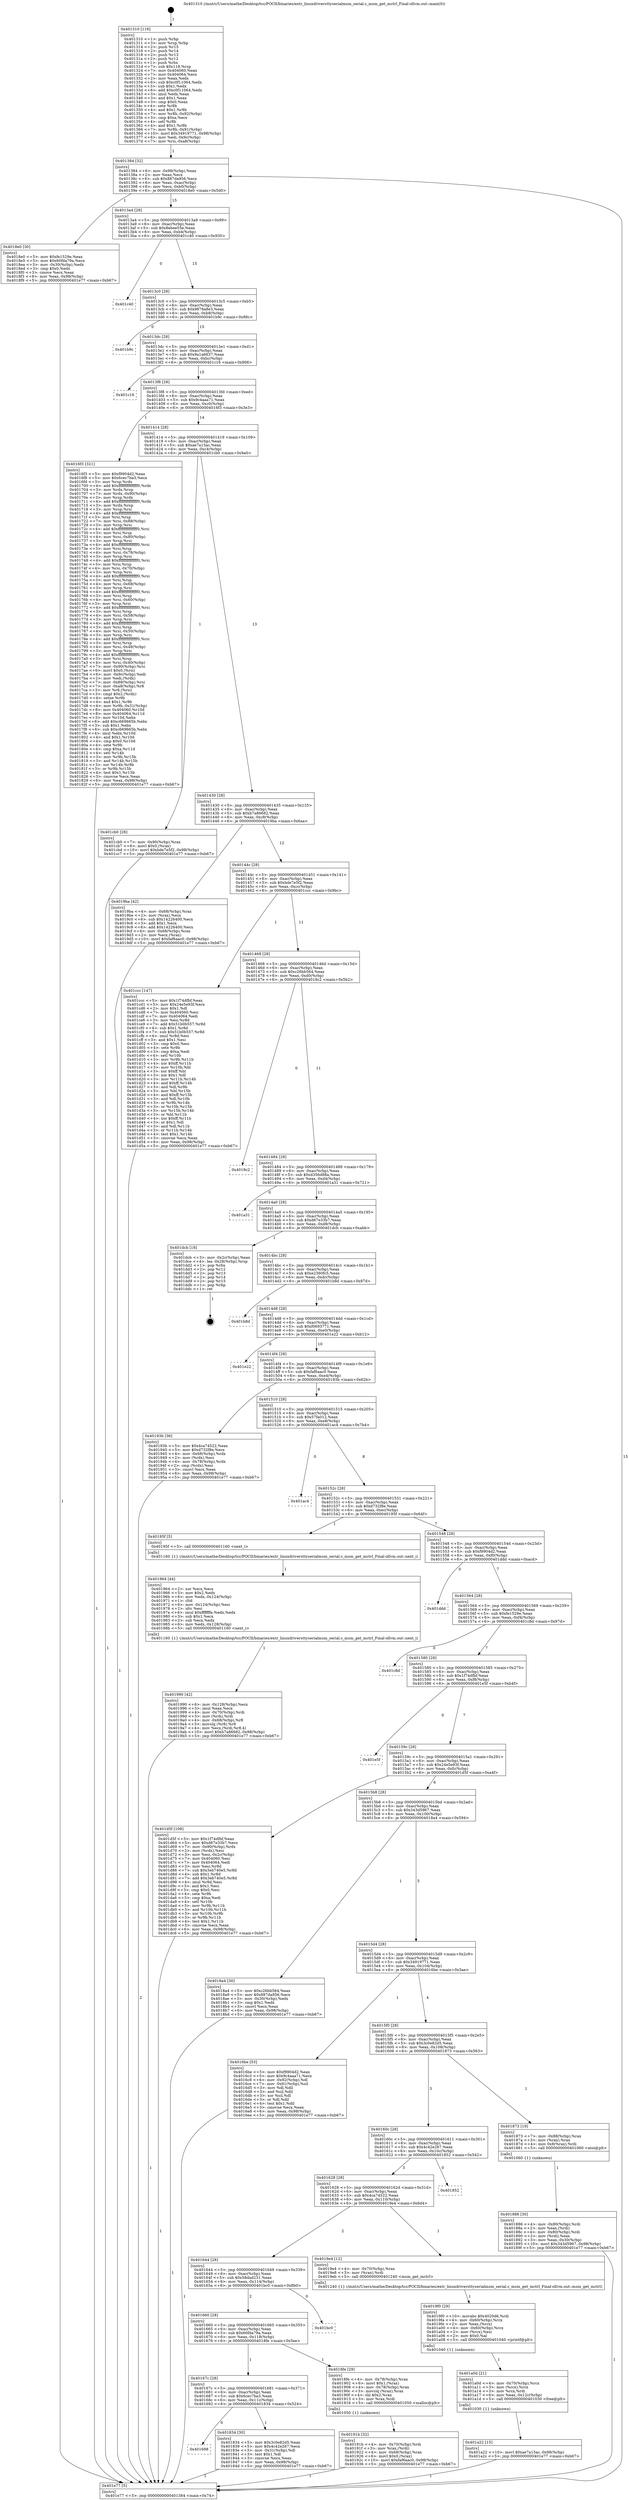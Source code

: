 digraph "0x401310" {
  label = "0x401310 (/mnt/c/Users/mathe/Desktop/tcc/POCII/binaries/extr_linuxdriversttyserialmsm_serial.c_msm_get_mctrl_Final-ollvm.out::main(0))"
  labelloc = "t"
  node[shape=record]

  Entry [label="",width=0.3,height=0.3,shape=circle,fillcolor=black,style=filled]
  "0x401384" [label="{
     0x401384 [32]\l
     | [instrs]\l
     &nbsp;&nbsp;0x401384 \<+6\>: mov -0x98(%rbp),%eax\l
     &nbsp;&nbsp;0x40138a \<+2\>: mov %eax,%ecx\l
     &nbsp;&nbsp;0x40138c \<+6\>: sub $0x887da956,%ecx\l
     &nbsp;&nbsp;0x401392 \<+6\>: mov %eax,-0xac(%rbp)\l
     &nbsp;&nbsp;0x401398 \<+6\>: mov %ecx,-0xb0(%rbp)\l
     &nbsp;&nbsp;0x40139e \<+6\>: je 00000000004018e0 \<main+0x5d0\>\l
  }"]
  "0x4018e0" [label="{
     0x4018e0 [30]\l
     | [instrs]\l
     &nbsp;&nbsp;0x4018e0 \<+5\>: mov $0xfe1529e,%eax\l
     &nbsp;&nbsp;0x4018e5 \<+5\>: mov $0x60fda79a,%ecx\l
     &nbsp;&nbsp;0x4018ea \<+3\>: mov -0x30(%rbp),%edx\l
     &nbsp;&nbsp;0x4018ed \<+3\>: cmp $0x0,%edx\l
     &nbsp;&nbsp;0x4018f0 \<+3\>: cmove %ecx,%eax\l
     &nbsp;&nbsp;0x4018f3 \<+6\>: mov %eax,-0x98(%rbp)\l
     &nbsp;&nbsp;0x4018f9 \<+5\>: jmp 0000000000401e77 \<main+0xb67\>\l
  }"]
  "0x4013a4" [label="{
     0x4013a4 [28]\l
     | [instrs]\l
     &nbsp;&nbsp;0x4013a4 \<+5\>: jmp 00000000004013a9 \<main+0x99\>\l
     &nbsp;&nbsp;0x4013a9 \<+6\>: mov -0xac(%rbp),%eax\l
     &nbsp;&nbsp;0x4013af \<+5\>: sub $0x8ebee55e,%eax\l
     &nbsp;&nbsp;0x4013b4 \<+6\>: mov %eax,-0xb4(%rbp)\l
     &nbsp;&nbsp;0x4013ba \<+6\>: je 0000000000401c40 \<main+0x930\>\l
  }"]
  Exit [label="",width=0.3,height=0.3,shape=circle,fillcolor=black,style=filled,peripheries=2]
  "0x401c40" [label="{
     0x401c40\l
  }", style=dashed]
  "0x4013c0" [label="{
     0x4013c0 [28]\l
     | [instrs]\l
     &nbsp;&nbsp;0x4013c0 \<+5\>: jmp 00000000004013c5 \<main+0xb5\>\l
     &nbsp;&nbsp;0x4013c5 \<+6\>: mov -0xac(%rbp),%eax\l
     &nbsp;&nbsp;0x4013cb \<+5\>: sub $0x9878a8e3,%eax\l
     &nbsp;&nbsp;0x4013d0 \<+6\>: mov %eax,-0xb8(%rbp)\l
     &nbsp;&nbsp;0x4013d6 \<+6\>: je 0000000000401b9c \<main+0x88c\>\l
  }"]
  "0x401a22" [label="{
     0x401a22 [15]\l
     | [instrs]\l
     &nbsp;&nbsp;0x401a22 \<+10\>: movl $0xae7a15ac,-0x98(%rbp)\l
     &nbsp;&nbsp;0x401a2c \<+5\>: jmp 0000000000401e77 \<main+0xb67\>\l
  }"]
  "0x401b9c" [label="{
     0x401b9c\l
  }", style=dashed]
  "0x4013dc" [label="{
     0x4013dc [28]\l
     | [instrs]\l
     &nbsp;&nbsp;0x4013dc \<+5\>: jmp 00000000004013e1 \<main+0xd1\>\l
     &nbsp;&nbsp;0x4013e1 \<+6\>: mov -0xac(%rbp),%eax\l
     &nbsp;&nbsp;0x4013e7 \<+5\>: sub $0x9a1a6637,%eax\l
     &nbsp;&nbsp;0x4013ec \<+6\>: mov %eax,-0xbc(%rbp)\l
     &nbsp;&nbsp;0x4013f2 \<+6\>: je 0000000000401c16 \<main+0x906\>\l
  }"]
  "0x401a0d" [label="{
     0x401a0d [21]\l
     | [instrs]\l
     &nbsp;&nbsp;0x401a0d \<+4\>: mov -0x70(%rbp),%rcx\l
     &nbsp;&nbsp;0x401a11 \<+3\>: mov (%rcx),%rcx\l
     &nbsp;&nbsp;0x401a14 \<+3\>: mov %rcx,%rdi\l
     &nbsp;&nbsp;0x401a17 \<+6\>: mov %eax,-0x12c(%rbp)\l
     &nbsp;&nbsp;0x401a1d \<+5\>: call 0000000000401030 \<free@plt\>\l
     | [calls]\l
     &nbsp;&nbsp;0x401030 \{1\} (unknown)\l
  }"]
  "0x401c16" [label="{
     0x401c16\l
  }", style=dashed]
  "0x4013f8" [label="{
     0x4013f8 [28]\l
     | [instrs]\l
     &nbsp;&nbsp;0x4013f8 \<+5\>: jmp 00000000004013fd \<main+0xed\>\l
     &nbsp;&nbsp;0x4013fd \<+6\>: mov -0xac(%rbp),%eax\l
     &nbsp;&nbsp;0x401403 \<+5\>: sub $0x9c4aaa71,%eax\l
     &nbsp;&nbsp;0x401408 \<+6\>: mov %eax,-0xc0(%rbp)\l
     &nbsp;&nbsp;0x40140e \<+6\>: je 00000000004016f3 \<main+0x3e3\>\l
  }"]
  "0x4019f0" [label="{
     0x4019f0 [29]\l
     | [instrs]\l
     &nbsp;&nbsp;0x4019f0 \<+10\>: movabs $0x4020d6,%rdi\l
     &nbsp;&nbsp;0x4019fa \<+4\>: mov -0x60(%rbp),%rcx\l
     &nbsp;&nbsp;0x4019fe \<+2\>: mov %eax,(%rcx)\l
     &nbsp;&nbsp;0x401a00 \<+4\>: mov -0x60(%rbp),%rcx\l
     &nbsp;&nbsp;0x401a04 \<+2\>: mov (%rcx),%esi\l
     &nbsp;&nbsp;0x401a06 \<+2\>: mov $0x0,%al\l
     &nbsp;&nbsp;0x401a08 \<+5\>: call 0000000000401040 \<printf@plt\>\l
     | [calls]\l
     &nbsp;&nbsp;0x401040 \{1\} (unknown)\l
  }"]
  "0x4016f3" [label="{
     0x4016f3 [321]\l
     | [instrs]\l
     &nbsp;&nbsp;0x4016f3 \<+5\>: mov $0xf9904d2,%eax\l
     &nbsp;&nbsp;0x4016f8 \<+5\>: mov $0x6cec7ba3,%ecx\l
     &nbsp;&nbsp;0x4016fd \<+3\>: mov %rsp,%rdx\l
     &nbsp;&nbsp;0x401700 \<+4\>: add $0xfffffffffffffff0,%rdx\l
     &nbsp;&nbsp;0x401704 \<+3\>: mov %rdx,%rsp\l
     &nbsp;&nbsp;0x401707 \<+7\>: mov %rdx,-0x90(%rbp)\l
     &nbsp;&nbsp;0x40170e \<+3\>: mov %rsp,%rdx\l
     &nbsp;&nbsp;0x401711 \<+4\>: add $0xfffffffffffffff0,%rdx\l
     &nbsp;&nbsp;0x401715 \<+3\>: mov %rdx,%rsp\l
     &nbsp;&nbsp;0x401718 \<+3\>: mov %rsp,%rsi\l
     &nbsp;&nbsp;0x40171b \<+4\>: add $0xfffffffffffffff0,%rsi\l
     &nbsp;&nbsp;0x40171f \<+3\>: mov %rsi,%rsp\l
     &nbsp;&nbsp;0x401722 \<+7\>: mov %rsi,-0x88(%rbp)\l
     &nbsp;&nbsp;0x401729 \<+3\>: mov %rsp,%rsi\l
     &nbsp;&nbsp;0x40172c \<+4\>: add $0xfffffffffffffff0,%rsi\l
     &nbsp;&nbsp;0x401730 \<+3\>: mov %rsi,%rsp\l
     &nbsp;&nbsp;0x401733 \<+4\>: mov %rsi,-0x80(%rbp)\l
     &nbsp;&nbsp;0x401737 \<+3\>: mov %rsp,%rsi\l
     &nbsp;&nbsp;0x40173a \<+4\>: add $0xfffffffffffffff0,%rsi\l
     &nbsp;&nbsp;0x40173e \<+3\>: mov %rsi,%rsp\l
     &nbsp;&nbsp;0x401741 \<+4\>: mov %rsi,-0x78(%rbp)\l
     &nbsp;&nbsp;0x401745 \<+3\>: mov %rsp,%rsi\l
     &nbsp;&nbsp;0x401748 \<+4\>: add $0xfffffffffffffff0,%rsi\l
     &nbsp;&nbsp;0x40174c \<+3\>: mov %rsi,%rsp\l
     &nbsp;&nbsp;0x40174f \<+4\>: mov %rsi,-0x70(%rbp)\l
     &nbsp;&nbsp;0x401753 \<+3\>: mov %rsp,%rsi\l
     &nbsp;&nbsp;0x401756 \<+4\>: add $0xfffffffffffffff0,%rsi\l
     &nbsp;&nbsp;0x40175a \<+3\>: mov %rsi,%rsp\l
     &nbsp;&nbsp;0x40175d \<+4\>: mov %rsi,-0x68(%rbp)\l
     &nbsp;&nbsp;0x401761 \<+3\>: mov %rsp,%rsi\l
     &nbsp;&nbsp;0x401764 \<+4\>: add $0xfffffffffffffff0,%rsi\l
     &nbsp;&nbsp;0x401768 \<+3\>: mov %rsi,%rsp\l
     &nbsp;&nbsp;0x40176b \<+4\>: mov %rsi,-0x60(%rbp)\l
     &nbsp;&nbsp;0x40176f \<+3\>: mov %rsp,%rsi\l
     &nbsp;&nbsp;0x401772 \<+4\>: add $0xfffffffffffffff0,%rsi\l
     &nbsp;&nbsp;0x401776 \<+3\>: mov %rsi,%rsp\l
     &nbsp;&nbsp;0x401779 \<+4\>: mov %rsi,-0x58(%rbp)\l
     &nbsp;&nbsp;0x40177d \<+3\>: mov %rsp,%rsi\l
     &nbsp;&nbsp;0x401780 \<+4\>: add $0xfffffffffffffff0,%rsi\l
     &nbsp;&nbsp;0x401784 \<+3\>: mov %rsi,%rsp\l
     &nbsp;&nbsp;0x401787 \<+4\>: mov %rsi,-0x50(%rbp)\l
     &nbsp;&nbsp;0x40178b \<+3\>: mov %rsp,%rsi\l
     &nbsp;&nbsp;0x40178e \<+4\>: add $0xfffffffffffffff0,%rsi\l
     &nbsp;&nbsp;0x401792 \<+3\>: mov %rsi,%rsp\l
     &nbsp;&nbsp;0x401795 \<+4\>: mov %rsi,-0x48(%rbp)\l
     &nbsp;&nbsp;0x401799 \<+3\>: mov %rsp,%rsi\l
     &nbsp;&nbsp;0x40179c \<+4\>: add $0xfffffffffffffff0,%rsi\l
     &nbsp;&nbsp;0x4017a0 \<+3\>: mov %rsi,%rsp\l
     &nbsp;&nbsp;0x4017a3 \<+4\>: mov %rsi,-0x40(%rbp)\l
     &nbsp;&nbsp;0x4017a7 \<+7\>: mov -0x90(%rbp),%rsi\l
     &nbsp;&nbsp;0x4017ae \<+6\>: movl $0x0,(%rsi)\l
     &nbsp;&nbsp;0x4017b4 \<+6\>: mov -0x9c(%rbp),%edi\l
     &nbsp;&nbsp;0x4017ba \<+2\>: mov %edi,(%rdx)\l
     &nbsp;&nbsp;0x4017bc \<+7\>: mov -0x88(%rbp),%rsi\l
     &nbsp;&nbsp;0x4017c3 \<+7\>: mov -0xa8(%rbp),%r8\l
     &nbsp;&nbsp;0x4017ca \<+3\>: mov %r8,(%rsi)\l
     &nbsp;&nbsp;0x4017cd \<+3\>: cmpl $0x2,(%rdx)\l
     &nbsp;&nbsp;0x4017d0 \<+4\>: setne %r9b\l
     &nbsp;&nbsp;0x4017d4 \<+4\>: and $0x1,%r9b\l
     &nbsp;&nbsp;0x4017d8 \<+4\>: mov %r9b,-0x31(%rbp)\l
     &nbsp;&nbsp;0x4017dc \<+8\>: mov 0x404060,%r10d\l
     &nbsp;&nbsp;0x4017e4 \<+8\>: mov 0x404064,%r11d\l
     &nbsp;&nbsp;0x4017ec \<+3\>: mov %r10d,%ebx\l
     &nbsp;&nbsp;0x4017ef \<+6\>: add $0xc669665b,%ebx\l
     &nbsp;&nbsp;0x4017f5 \<+3\>: sub $0x1,%ebx\l
     &nbsp;&nbsp;0x4017f8 \<+6\>: sub $0xc669665b,%ebx\l
     &nbsp;&nbsp;0x4017fe \<+4\>: imul %ebx,%r10d\l
     &nbsp;&nbsp;0x401802 \<+4\>: and $0x1,%r10d\l
     &nbsp;&nbsp;0x401806 \<+4\>: cmp $0x0,%r10d\l
     &nbsp;&nbsp;0x40180a \<+4\>: sete %r9b\l
     &nbsp;&nbsp;0x40180e \<+4\>: cmp $0xa,%r11d\l
     &nbsp;&nbsp;0x401812 \<+4\>: setl %r14b\l
     &nbsp;&nbsp;0x401816 \<+3\>: mov %r9b,%r15b\l
     &nbsp;&nbsp;0x401819 \<+3\>: and %r14b,%r15b\l
     &nbsp;&nbsp;0x40181c \<+3\>: xor %r14b,%r9b\l
     &nbsp;&nbsp;0x40181f \<+3\>: or %r9b,%r15b\l
     &nbsp;&nbsp;0x401822 \<+4\>: test $0x1,%r15b\l
     &nbsp;&nbsp;0x401826 \<+3\>: cmovne %ecx,%eax\l
     &nbsp;&nbsp;0x401829 \<+6\>: mov %eax,-0x98(%rbp)\l
     &nbsp;&nbsp;0x40182f \<+5\>: jmp 0000000000401e77 \<main+0xb67\>\l
  }"]
  "0x401414" [label="{
     0x401414 [28]\l
     | [instrs]\l
     &nbsp;&nbsp;0x401414 \<+5\>: jmp 0000000000401419 \<main+0x109\>\l
     &nbsp;&nbsp;0x401419 \<+6\>: mov -0xac(%rbp),%eax\l
     &nbsp;&nbsp;0x40141f \<+5\>: sub $0xae7a15ac,%eax\l
     &nbsp;&nbsp;0x401424 \<+6\>: mov %eax,-0xc4(%rbp)\l
     &nbsp;&nbsp;0x40142a \<+6\>: je 0000000000401cb0 \<main+0x9a0\>\l
  }"]
  "0x401990" [label="{
     0x401990 [42]\l
     | [instrs]\l
     &nbsp;&nbsp;0x401990 \<+6\>: mov -0x128(%rbp),%ecx\l
     &nbsp;&nbsp;0x401996 \<+3\>: imul %eax,%ecx\l
     &nbsp;&nbsp;0x401999 \<+4\>: mov -0x70(%rbp),%rdi\l
     &nbsp;&nbsp;0x40199d \<+3\>: mov (%rdi),%rdi\l
     &nbsp;&nbsp;0x4019a0 \<+4\>: mov -0x68(%rbp),%r8\l
     &nbsp;&nbsp;0x4019a4 \<+3\>: movslq (%r8),%r8\l
     &nbsp;&nbsp;0x4019a7 \<+4\>: mov %ecx,(%rdi,%r8,4)\l
     &nbsp;&nbsp;0x4019ab \<+10\>: movl $0xb7a86682,-0x98(%rbp)\l
     &nbsp;&nbsp;0x4019b5 \<+5\>: jmp 0000000000401e77 \<main+0xb67\>\l
  }"]
  "0x401cb0" [label="{
     0x401cb0 [28]\l
     | [instrs]\l
     &nbsp;&nbsp;0x401cb0 \<+7\>: mov -0x90(%rbp),%rax\l
     &nbsp;&nbsp;0x401cb7 \<+6\>: movl $0x0,(%rax)\l
     &nbsp;&nbsp;0x401cbd \<+10\>: movl $0xbde7e5f2,-0x98(%rbp)\l
     &nbsp;&nbsp;0x401cc7 \<+5\>: jmp 0000000000401e77 \<main+0xb67\>\l
  }"]
  "0x401430" [label="{
     0x401430 [28]\l
     | [instrs]\l
     &nbsp;&nbsp;0x401430 \<+5\>: jmp 0000000000401435 \<main+0x125\>\l
     &nbsp;&nbsp;0x401435 \<+6\>: mov -0xac(%rbp),%eax\l
     &nbsp;&nbsp;0x40143b \<+5\>: sub $0xb7a86682,%eax\l
     &nbsp;&nbsp;0x401440 \<+6\>: mov %eax,-0xc8(%rbp)\l
     &nbsp;&nbsp;0x401446 \<+6\>: je 00000000004019ba \<main+0x6aa\>\l
  }"]
  "0x401964" [label="{
     0x401964 [44]\l
     | [instrs]\l
     &nbsp;&nbsp;0x401964 \<+2\>: xor %ecx,%ecx\l
     &nbsp;&nbsp;0x401966 \<+5\>: mov $0x2,%edx\l
     &nbsp;&nbsp;0x40196b \<+6\>: mov %edx,-0x124(%rbp)\l
     &nbsp;&nbsp;0x401971 \<+1\>: cltd\l
     &nbsp;&nbsp;0x401972 \<+6\>: mov -0x124(%rbp),%esi\l
     &nbsp;&nbsp;0x401978 \<+2\>: idiv %esi\l
     &nbsp;&nbsp;0x40197a \<+6\>: imul $0xfffffffe,%edx,%edx\l
     &nbsp;&nbsp;0x401980 \<+3\>: sub $0x1,%ecx\l
     &nbsp;&nbsp;0x401983 \<+2\>: sub %ecx,%edx\l
     &nbsp;&nbsp;0x401985 \<+6\>: mov %edx,-0x128(%rbp)\l
     &nbsp;&nbsp;0x40198b \<+5\>: call 0000000000401160 \<next_i\>\l
     | [calls]\l
     &nbsp;&nbsp;0x401160 \{1\} (/mnt/c/Users/mathe/Desktop/tcc/POCII/binaries/extr_linuxdriversttyserialmsm_serial.c_msm_get_mctrl_Final-ollvm.out::next_i)\l
  }"]
  "0x4019ba" [label="{
     0x4019ba [42]\l
     | [instrs]\l
     &nbsp;&nbsp;0x4019ba \<+4\>: mov -0x68(%rbp),%rax\l
     &nbsp;&nbsp;0x4019be \<+2\>: mov (%rax),%ecx\l
     &nbsp;&nbsp;0x4019c0 \<+6\>: sub $0x14226400,%ecx\l
     &nbsp;&nbsp;0x4019c6 \<+3\>: add $0x1,%ecx\l
     &nbsp;&nbsp;0x4019c9 \<+6\>: add $0x14226400,%ecx\l
     &nbsp;&nbsp;0x4019cf \<+4\>: mov -0x68(%rbp),%rax\l
     &nbsp;&nbsp;0x4019d3 \<+2\>: mov %ecx,(%rax)\l
     &nbsp;&nbsp;0x4019d5 \<+10\>: movl $0xfaf6aac0,-0x98(%rbp)\l
     &nbsp;&nbsp;0x4019df \<+5\>: jmp 0000000000401e77 \<main+0xb67\>\l
  }"]
  "0x40144c" [label="{
     0x40144c [28]\l
     | [instrs]\l
     &nbsp;&nbsp;0x40144c \<+5\>: jmp 0000000000401451 \<main+0x141\>\l
     &nbsp;&nbsp;0x401451 \<+6\>: mov -0xac(%rbp),%eax\l
     &nbsp;&nbsp;0x401457 \<+5\>: sub $0xbde7e5f2,%eax\l
     &nbsp;&nbsp;0x40145c \<+6\>: mov %eax,-0xcc(%rbp)\l
     &nbsp;&nbsp;0x401462 \<+6\>: je 0000000000401ccc \<main+0x9bc\>\l
  }"]
  "0x40191b" [label="{
     0x40191b [32]\l
     | [instrs]\l
     &nbsp;&nbsp;0x40191b \<+4\>: mov -0x70(%rbp),%rdi\l
     &nbsp;&nbsp;0x40191f \<+3\>: mov %rax,(%rdi)\l
     &nbsp;&nbsp;0x401922 \<+4\>: mov -0x68(%rbp),%rax\l
     &nbsp;&nbsp;0x401926 \<+6\>: movl $0x0,(%rax)\l
     &nbsp;&nbsp;0x40192c \<+10\>: movl $0xfaf6aac0,-0x98(%rbp)\l
     &nbsp;&nbsp;0x401936 \<+5\>: jmp 0000000000401e77 \<main+0xb67\>\l
  }"]
  "0x401ccc" [label="{
     0x401ccc [147]\l
     | [instrs]\l
     &nbsp;&nbsp;0x401ccc \<+5\>: mov $0x1f74dfbf,%eax\l
     &nbsp;&nbsp;0x401cd1 \<+5\>: mov $0x24e5e93f,%ecx\l
     &nbsp;&nbsp;0x401cd6 \<+2\>: mov $0x1,%dl\l
     &nbsp;&nbsp;0x401cd8 \<+7\>: mov 0x404060,%esi\l
     &nbsp;&nbsp;0x401cdf \<+7\>: mov 0x404064,%edi\l
     &nbsp;&nbsp;0x401ce6 \<+3\>: mov %esi,%r8d\l
     &nbsp;&nbsp;0x401ce9 \<+7\>: add $0x51b0b557,%r8d\l
     &nbsp;&nbsp;0x401cf0 \<+4\>: sub $0x1,%r8d\l
     &nbsp;&nbsp;0x401cf4 \<+7\>: sub $0x51b0b557,%r8d\l
     &nbsp;&nbsp;0x401cfb \<+4\>: imul %r8d,%esi\l
     &nbsp;&nbsp;0x401cff \<+3\>: and $0x1,%esi\l
     &nbsp;&nbsp;0x401d02 \<+3\>: cmp $0x0,%esi\l
     &nbsp;&nbsp;0x401d05 \<+4\>: sete %r9b\l
     &nbsp;&nbsp;0x401d09 \<+3\>: cmp $0xa,%edi\l
     &nbsp;&nbsp;0x401d0c \<+4\>: setl %r10b\l
     &nbsp;&nbsp;0x401d10 \<+3\>: mov %r9b,%r11b\l
     &nbsp;&nbsp;0x401d13 \<+4\>: xor $0xff,%r11b\l
     &nbsp;&nbsp;0x401d17 \<+3\>: mov %r10b,%bl\l
     &nbsp;&nbsp;0x401d1a \<+3\>: xor $0xff,%bl\l
     &nbsp;&nbsp;0x401d1d \<+3\>: xor $0x1,%dl\l
     &nbsp;&nbsp;0x401d20 \<+3\>: mov %r11b,%r14b\l
     &nbsp;&nbsp;0x401d23 \<+4\>: and $0xff,%r14b\l
     &nbsp;&nbsp;0x401d27 \<+3\>: and %dl,%r9b\l
     &nbsp;&nbsp;0x401d2a \<+3\>: mov %bl,%r15b\l
     &nbsp;&nbsp;0x401d2d \<+4\>: and $0xff,%r15b\l
     &nbsp;&nbsp;0x401d31 \<+3\>: and %dl,%r10b\l
     &nbsp;&nbsp;0x401d34 \<+3\>: or %r9b,%r14b\l
     &nbsp;&nbsp;0x401d37 \<+3\>: or %r10b,%r15b\l
     &nbsp;&nbsp;0x401d3a \<+3\>: xor %r15b,%r14b\l
     &nbsp;&nbsp;0x401d3d \<+3\>: or %bl,%r11b\l
     &nbsp;&nbsp;0x401d40 \<+4\>: xor $0xff,%r11b\l
     &nbsp;&nbsp;0x401d44 \<+3\>: or $0x1,%dl\l
     &nbsp;&nbsp;0x401d47 \<+3\>: and %dl,%r11b\l
     &nbsp;&nbsp;0x401d4a \<+3\>: or %r11b,%r14b\l
     &nbsp;&nbsp;0x401d4d \<+4\>: test $0x1,%r14b\l
     &nbsp;&nbsp;0x401d51 \<+3\>: cmovne %ecx,%eax\l
     &nbsp;&nbsp;0x401d54 \<+6\>: mov %eax,-0x98(%rbp)\l
     &nbsp;&nbsp;0x401d5a \<+5\>: jmp 0000000000401e77 \<main+0xb67\>\l
  }"]
  "0x401468" [label="{
     0x401468 [28]\l
     | [instrs]\l
     &nbsp;&nbsp;0x401468 \<+5\>: jmp 000000000040146d \<main+0x15d\>\l
     &nbsp;&nbsp;0x40146d \<+6\>: mov -0xac(%rbp),%eax\l
     &nbsp;&nbsp;0x401473 \<+5\>: sub $0xc26bb564,%eax\l
     &nbsp;&nbsp;0x401478 \<+6\>: mov %eax,-0xd0(%rbp)\l
     &nbsp;&nbsp;0x40147e \<+6\>: je 00000000004018c2 \<main+0x5b2\>\l
  }"]
  "0x401886" [label="{
     0x401886 [30]\l
     | [instrs]\l
     &nbsp;&nbsp;0x401886 \<+4\>: mov -0x80(%rbp),%rdi\l
     &nbsp;&nbsp;0x40188a \<+2\>: mov %eax,(%rdi)\l
     &nbsp;&nbsp;0x40188c \<+4\>: mov -0x80(%rbp),%rdi\l
     &nbsp;&nbsp;0x401890 \<+2\>: mov (%rdi),%eax\l
     &nbsp;&nbsp;0x401892 \<+3\>: mov %eax,-0x30(%rbp)\l
     &nbsp;&nbsp;0x401895 \<+10\>: movl $0x343d5967,-0x98(%rbp)\l
     &nbsp;&nbsp;0x40189f \<+5\>: jmp 0000000000401e77 \<main+0xb67\>\l
  }"]
  "0x4018c2" [label="{
     0x4018c2\l
  }", style=dashed]
  "0x401484" [label="{
     0x401484 [28]\l
     | [instrs]\l
     &nbsp;&nbsp;0x401484 \<+5\>: jmp 0000000000401489 \<main+0x179\>\l
     &nbsp;&nbsp;0x401489 \<+6\>: mov -0xac(%rbp),%eax\l
     &nbsp;&nbsp;0x40148f \<+5\>: sub $0xd356d88a,%eax\l
     &nbsp;&nbsp;0x401494 \<+6\>: mov %eax,-0xd4(%rbp)\l
     &nbsp;&nbsp;0x40149a \<+6\>: je 0000000000401a31 \<main+0x721\>\l
  }"]
  "0x401698" [label="{
     0x401698\l
  }", style=dashed]
  "0x401a31" [label="{
     0x401a31\l
  }", style=dashed]
  "0x4014a0" [label="{
     0x4014a0 [28]\l
     | [instrs]\l
     &nbsp;&nbsp;0x4014a0 \<+5\>: jmp 00000000004014a5 \<main+0x195\>\l
     &nbsp;&nbsp;0x4014a5 \<+6\>: mov -0xac(%rbp),%eax\l
     &nbsp;&nbsp;0x4014ab \<+5\>: sub $0xd67e33b7,%eax\l
     &nbsp;&nbsp;0x4014b0 \<+6\>: mov %eax,-0xd8(%rbp)\l
     &nbsp;&nbsp;0x4014b6 \<+6\>: je 0000000000401dcb \<main+0xabb\>\l
  }"]
  "0x401834" [label="{
     0x401834 [30]\l
     | [instrs]\l
     &nbsp;&nbsp;0x401834 \<+5\>: mov $0x3c0e82d5,%eax\l
     &nbsp;&nbsp;0x401839 \<+5\>: mov $0x4c42e267,%ecx\l
     &nbsp;&nbsp;0x40183e \<+3\>: mov -0x31(%rbp),%dl\l
     &nbsp;&nbsp;0x401841 \<+3\>: test $0x1,%dl\l
     &nbsp;&nbsp;0x401844 \<+3\>: cmovne %ecx,%eax\l
     &nbsp;&nbsp;0x401847 \<+6\>: mov %eax,-0x98(%rbp)\l
     &nbsp;&nbsp;0x40184d \<+5\>: jmp 0000000000401e77 \<main+0xb67\>\l
  }"]
  "0x401dcb" [label="{
     0x401dcb [18]\l
     | [instrs]\l
     &nbsp;&nbsp;0x401dcb \<+3\>: mov -0x2c(%rbp),%eax\l
     &nbsp;&nbsp;0x401dce \<+4\>: lea -0x28(%rbp),%rsp\l
     &nbsp;&nbsp;0x401dd2 \<+1\>: pop %rbx\l
     &nbsp;&nbsp;0x401dd3 \<+2\>: pop %r12\l
     &nbsp;&nbsp;0x401dd5 \<+2\>: pop %r13\l
     &nbsp;&nbsp;0x401dd7 \<+2\>: pop %r14\l
     &nbsp;&nbsp;0x401dd9 \<+2\>: pop %r15\l
     &nbsp;&nbsp;0x401ddb \<+1\>: pop %rbp\l
     &nbsp;&nbsp;0x401ddc \<+1\>: ret\l
  }"]
  "0x4014bc" [label="{
     0x4014bc [28]\l
     | [instrs]\l
     &nbsp;&nbsp;0x4014bc \<+5\>: jmp 00000000004014c1 \<main+0x1b1\>\l
     &nbsp;&nbsp;0x4014c1 \<+6\>: mov -0xac(%rbp),%eax\l
     &nbsp;&nbsp;0x4014c7 \<+5\>: sub $0xe2360fc5,%eax\l
     &nbsp;&nbsp;0x4014cc \<+6\>: mov %eax,-0xdc(%rbp)\l
     &nbsp;&nbsp;0x4014d2 \<+6\>: je 0000000000401b8d \<main+0x87d\>\l
  }"]
  "0x40167c" [label="{
     0x40167c [28]\l
     | [instrs]\l
     &nbsp;&nbsp;0x40167c \<+5\>: jmp 0000000000401681 \<main+0x371\>\l
     &nbsp;&nbsp;0x401681 \<+6\>: mov -0xac(%rbp),%eax\l
     &nbsp;&nbsp;0x401687 \<+5\>: sub $0x6cec7ba3,%eax\l
     &nbsp;&nbsp;0x40168c \<+6\>: mov %eax,-0x11c(%rbp)\l
     &nbsp;&nbsp;0x401692 \<+6\>: je 0000000000401834 \<main+0x524\>\l
  }"]
  "0x401b8d" [label="{
     0x401b8d\l
  }", style=dashed]
  "0x4014d8" [label="{
     0x4014d8 [28]\l
     | [instrs]\l
     &nbsp;&nbsp;0x4014d8 \<+5\>: jmp 00000000004014dd \<main+0x1cd\>\l
     &nbsp;&nbsp;0x4014dd \<+6\>: mov -0xac(%rbp),%eax\l
     &nbsp;&nbsp;0x4014e3 \<+5\>: sub $0xf0693771,%eax\l
     &nbsp;&nbsp;0x4014e8 \<+6\>: mov %eax,-0xe0(%rbp)\l
     &nbsp;&nbsp;0x4014ee \<+6\>: je 0000000000401e22 \<main+0xb12\>\l
  }"]
  "0x4018fe" [label="{
     0x4018fe [29]\l
     | [instrs]\l
     &nbsp;&nbsp;0x4018fe \<+4\>: mov -0x78(%rbp),%rax\l
     &nbsp;&nbsp;0x401902 \<+6\>: movl $0x1,(%rax)\l
     &nbsp;&nbsp;0x401908 \<+4\>: mov -0x78(%rbp),%rax\l
     &nbsp;&nbsp;0x40190c \<+3\>: movslq (%rax),%rax\l
     &nbsp;&nbsp;0x40190f \<+4\>: shl $0x2,%rax\l
     &nbsp;&nbsp;0x401913 \<+3\>: mov %rax,%rdi\l
     &nbsp;&nbsp;0x401916 \<+5\>: call 0000000000401050 \<malloc@plt\>\l
     | [calls]\l
     &nbsp;&nbsp;0x401050 \{1\} (unknown)\l
  }"]
  "0x401e22" [label="{
     0x401e22\l
  }", style=dashed]
  "0x4014f4" [label="{
     0x4014f4 [28]\l
     | [instrs]\l
     &nbsp;&nbsp;0x4014f4 \<+5\>: jmp 00000000004014f9 \<main+0x1e9\>\l
     &nbsp;&nbsp;0x4014f9 \<+6\>: mov -0xac(%rbp),%eax\l
     &nbsp;&nbsp;0x4014ff \<+5\>: sub $0xfaf6aac0,%eax\l
     &nbsp;&nbsp;0x401504 \<+6\>: mov %eax,-0xe4(%rbp)\l
     &nbsp;&nbsp;0x40150a \<+6\>: je 000000000040193b \<main+0x62b\>\l
  }"]
  "0x401660" [label="{
     0x401660 [28]\l
     | [instrs]\l
     &nbsp;&nbsp;0x401660 \<+5\>: jmp 0000000000401665 \<main+0x355\>\l
     &nbsp;&nbsp;0x401665 \<+6\>: mov -0xac(%rbp),%eax\l
     &nbsp;&nbsp;0x40166b \<+5\>: sub $0x60fda79a,%eax\l
     &nbsp;&nbsp;0x401670 \<+6\>: mov %eax,-0x118(%rbp)\l
     &nbsp;&nbsp;0x401676 \<+6\>: je 00000000004018fe \<main+0x5ee\>\l
  }"]
  "0x40193b" [label="{
     0x40193b [36]\l
     | [instrs]\l
     &nbsp;&nbsp;0x40193b \<+5\>: mov $0x4ca74522,%eax\l
     &nbsp;&nbsp;0x401940 \<+5\>: mov $0xd732f8e,%ecx\l
     &nbsp;&nbsp;0x401945 \<+4\>: mov -0x68(%rbp),%rdx\l
     &nbsp;&nbsp;0x401949 \<+2\>: mov (%rdx),%esi\l
     &nbsp;&nbsp;0x40194b \<+4\>: mov -0x78(%rbp),%rdx\l
     &nbsp;&nbsp;0x40194f \<+2\>: cmp (%rdx),%esi\l
     &nbsp;&nbsp;0x401951 \<+3\>: cmovl %ecx,%eax\l
     &nbsp;&nbsp;0x401954 \<+6\>: mov %eax,-0x98(%rbp)\l
     &nbsp;&nbsp;0x40195a \<+5\>: jmp 0000000000401e77 \<main+0xb67\>\l
  }"]
  "0x401510" [label="{
     0x401510 [28]\l
     | [instrs]\l
     &nbsp;&nbsp;0x401510 \<+5\>: jmp 0000000000401515 \<main+0x205\>\l
     &nbsp;&nbsp;0x401515 \<+6\>: mov -0xac(%rbp),%eax\l
     &nbsp;&nbsp;0x40151b \<+5\>: sub $0x57fa012,%eax\l
     &nbsp;&nbsp;0x401520 \<+6\>: mov %eax,-0xe8(%rbp)\l
     &nbsp;&nbsp;0x401526 \<+6\>: je 0000000000401ac4 \<main+0x7b4\>\l
  }"]
  "0x401bc0" [label="{
     0x401bc0\l
  }", style=dashed]
  "0x401ac4" [label="{
     0x401ac4\l
  }", style=dashed]
  "0x40152c" [label="{
     0x40152c [28]\l
     | [instrs]\l
     &nbsp;&nbsp;0x40152c \<+5\>: jmp 0000000000401531 \<main+0x221\>\l
     &nbsp;&nbsp;0x401531 \<+6\>: mov -0xac(%rbp),%eax\l
     &nbsp;&nbsp;0x401537 \<+5\>: sub $0xd732f8e,%eax\l
     &nbsp;&nbsp;0x40153c \<+6\>: mov %eax,-0xec(%rbp)\l
     &nbsp;&nbsp;0x401542 \<+6\>: je 000000000040195f \<main+0x64f\>\l
  }"]
  "0x401644" [label="{
     0x401644 [28]\l
     | [instrs]\l
     &nbsp;&nbsp;0x401644 \<+5\>: jmp 0000000000401649 \<main+0x339\>\l
     &nbsp;&nbsp;0x401649 \<+6\>: mov -0xac(%rbp),%eax\l
     &nbsp;&nbsp;0x40164f \<+5\>: sub $0x58dad231,%eax\l
     &nbsp;&nbsp;0x401654 \<+6\>: mov %eax,-0x114(%rbp)\l
     &nbsp;&nbsp;0x40165a \<+6\>: je 0000000000401bc0 \<main+0x8b0\>\l
  }"]
  "0x40195f" [label="{
     0x40195f [5]\l
     | [instrs]\l
     &nbsp;&nbsp;0x40195f \<+5\>: call 0000000000401160 \<next_i\>\l
     | [calls]\l
     &nbsp;&nbsp;0x401160 \{1\} (/mnt/c/Users/mathe/Desktop/tcc/POCII/binaries/extr_linuxdriversttyserialmsm_serial.c_msm_get_mctrl_Final-ollvm.out::next_i)\l
  }"]
  "0x401548" [label="{
     0x401548 [28]\l
     | [instrs]\l
     &nbsp;&nbsp;0x401548 \<+5\>: jmp 000000000040154d \<main+0x23d\>\l
     &nbsp;&nbsp;0x40154d \<+6\>: mov -0xac(%rbp),%eax\l
     &nbsp;&nbsp;0x401553 \<+5\>: sub $0xf9904d2,%eax\l
     &nbsp;&nbsp;0x401558 \<+6\>: mov %eax,-0xf0(%rbp)\l
     &nbsp;&nbsp;0x40155e \<+6\>: je 0000000000401ddd \<main+0xacd\>\l
  }"]
  "0x4019e4" [label="{
     0x4019e4 [12]\l
     | [instrs]\l
     &nbsp;&nbsp;0x4019e4 \<+4\>: mov -0x70(%rbp),%rax\l
     &nbsp;&nbsp;0x4019e8 \<+3\>: mov (%rax),%rdi\l
     &nbsp;&nbsp;0x4019eb \<+5\>: call 0000000000401240 \<msm_get_mctrl\>\l
     | [calls]\l
     &nbsp;&nbsp;0x401240 \{1\} (/mnt/c/Users/mathe/Desktop/tcc/POCII/binaries/extr_linuxdriversttyserialmsm_serial.c_msm_get_mctrl_Final-ollvm.out::msm_get_mctrl)\l
  }"]
  "0x401ddd" [label="{
     0x401ddd\l
  }", style=dashed]
  "0x401564" [label="{
     0x401564 [28]\l
     | [instrs]\l
     &nbsp;&nbsp;0x401564 \<+5\>: jmp 0000000000401569 \<main+0x259\>\l
     &nbsp;&nbsp;0x401569 \<+6\>: mov -0xac(%rbp),%eax\l
     &nbsp;&nbsp;0x40156f \<+5\>: sub $0xfe1529e,%eax\l
     &nbsp;&nbsp;0x401574 \<+6\>: mov %eax,-0xf4(%rbp)\l
     &nbsp;&nbsp;0x40157a \<+6\>: je 0000000000401c8d \<main+0x97d\>\l
  }"]
  "0x401628" [label="{
     0x401628 [28]\l
     | [instrs]\l
     &nbsp;&nbsp;0x401628 \<+5\>: jmp 000000000040162d \<main+0x31d\>\l
     &nbsp;&nbsp;0x40162d \<+6\>: mov -0xac(%rbp),%eax\l
     &nbsp;&nbsp;0x401633 \<+5\>: sub $0x4ca74522,%eax\l
     &nbsp;&nbsp;0x401638 \<+6\>: mov %eax,-0x110(%rbp)\l
     &nbsp;&nbsp;0x40163e \<+6\>: je 00000000004019e4 \<main+0x6d4\>\l
  }"]
  "0x401c8d" [label="{
     0x401c8d\l
  }", style=dashed]
  "0x401580" [label="{
     0x401580 [28]\l
     | [instrs]\l
     &nbsp;&nbsp;0x401580 \<+5\>: jmp 0000000000401585 \<main+0x275\>\l
     &nbsp;&nbsp;0x401585 \<+6\>: mov -0xac(%rbp),%eax\l
     &nbsp;&nbsp;0x40158b \<+5\>: sub $0x1f74dfbf,%eax\l
     &nbsp;&nbsp;0x401590 \<+6\>: mov %eax,-0xf8(%rbp)\l
     &nbsp;&nbsp;0x401596 \<+6\>: je 0000000000401e5f \<main+0xb4f\>\l
  }"]
  "0x401852" [label="{
     0x401852\l
  }", style=dashed]
  "0x401e5f" [label="{
     0x401e5f\l
  }", style=dashed]
  "0x40159c" [label="{
     0x40159c [28]\l
     | [instrs]\l
     &nbsp;&nbsp;0x40159c \<+5\>: jmp 00000000004015a1 \<main+0x291\>\l
     &nbsp;&nbsp;0x4015a1 \<+6\>: mov -0xac(%rbp),%eax\l
     &nbsp;&nbsp;0x4015a7 \<+5\>: sub $0x24e5e93f,%eax\l
     &nbsp;&nbsp;0x4015ac \<+6\>: mov %eax,-0xfc(%rbp)\l
     &nbsp;&nbsp;0x4015b2 \<+6\>: je 0000000000401d5f \<main+0xa4f\>\l
  }"]
  "0x40160c" [label="{
     0x40160c [28]\l
     | [instrs]\l
     &nbsp;&nbsp;0x40160c \<+5\>: jmp 0000000000401611 \<main+0x301\>\l
     &nbsp;&nbsp;0x401611 \<+6\>: mov -0xac(%rbp),%eax\l
     &nbsp;&nbsp;0x401617 \<+5\>: sub $0x4c42e267,%eax\l
     &nbsp;&nbsp;0x40161c \<+6\>: mov %eax,-0x10c(%rbp)\l
     &nbsp;&nbsp;0x401622 \<+6\>: je 0000000000401852 \<main+0x542\>\l
  }"]
  "0x401d5f" [label="{
     0x401d5f [108]\l
     | [instrs]\l
     &nbsp;&nbsp;0x401d5f \<+5\>: mov $0x1f74dfbf,%eax\l
     &nbsp;&nbsp;0x401d64 \<+5\>: mov $0xd67e33b7,%ecx\l
     &nbsp;&nbsp;0x401d69 \<+7\>: mov -0x90(%rbp),%rdx\l
     &nbsp;&nbsp;0x401d70 \<+2\>: mov (%rdx),%esi\l
     &nbsp;&nbsp;0x401d72 \<+3\>: mov %esi,-0x2c(%rbp)\l
     &nbsp;&nbsp;0x401d75 \<+7\>: mov 0x404060,%esi\l
     &nbsp;&nbsp;0x401d7c \<+7\>: mov 0x404064,%edi\l
     &nbsp;&nbsp;0x401d83 \<+3\>: mov %esi,%r8d\l
     &nbsp;&nbsp;0x401d86 \<+7\>: sub $0x3eb740e5,%r8d\l
     &nbsp;&nbsp;0x401d8d \<+4\>: sub $0x1,%r8d\l
     &nbsp;&nbsp;0x401d91 \<+7\>: add $0x3eb740e5,%r8d\l
     &nbsp;&nbsp;0x401d98 \<+4\>: imul %r8d,%esi\l
     &nbsp;&nbsp;0x401d9c \<+3\>: and $0x1,%esi\l
     &nbsp;&nbsp;0x401d9f \<+3\>: cmp $0x0,%esi\l
     &nbsp;&nbsp;0x401da2 \<+4\>: sete %r9b\l
     &nbsp;&nbsp;0x401da6 \<+3\>: cmp $0xa,%edi\l
     &nbsp;&nbsp;0x401da9 \<+4\>: setl %r10b\l
     &nbsp;&nbsp;0x401dad \<+3\>: mov %r9b,%r11b\l
     &nbsp;&nbsp;0x401db0 \<+3\>: and %r10b,%r11b\l
     &nbsp;&nbsp;0x401db3 \<+3\>: xor %r10b,%r9b\l
     &nbsp;&nbsp;0x401db6 \<+3\>: or %r9b,%r11b\l
     &nbsp;&nbsp;0x401db9 \<+4\>: test $0x1,%r11b\l
     &nbsp;&nbsp;0x401dbd \<+3\>: cmovne %ecx,%eax\l
     &nbsp;&nbsp;0x401dc0 \<+6\>: mov %eax,-0x98(%rbp)\l
     &nbsp;&nbsp;0x401dc6 \<+5\>: jmp 0000000000401e77 \<main+0xb67\>\l
  }"]
  "0x4015b8" [label="{
     0x4015b8 [28]\l
     | [instrs]\l
     &nbsp;&nbsp;0x4015b8 \<+5\>: jmp 00000000004015bd \<main+0x2ad\>\l
     &nbsp;&nbsp;0x4015bd \<+6\>: mov -0xac(%rbp),%eax\l
     &nbsp;&nbsp;0x4015c3 \<+5\>: sub $0x343d5967,%eax\l
     &nbsp;&nbsp;0x4015c8 \<+6\>: mov %eax,-0x100(%rbp)\l
     &nbsp;&nbsp;0x4015ce \<+6\>: je 00000000004018a4 \<main+0x594\>\l
  }"]
  "0x401873" [label="{
     0x401873 [19]\l
     | [instrs]\l
     &nbsp;&nbsp;0x401873 \<+7\>: mov -0x88(%rbp),%rax\l
     &nbsp;&nbsp;0x40187a \<+3\>: mov (%rax),%rax\l
     &nbsp;&nbsp;0x40187d \<+4\>: mov 0x8(%rax),%rdi\l
     &nbsp;&nbsp;0x401881 \<+5\>: call 0000000000401060 \<atoi@plt\>\l
     | [calls]\l
     &nbsp;&nbsp;0x401060 \{1\} (unknown)\l
  }"]
  "0x4018a4" [label="{
     0x4018a4 [30]\l
     | [instrs]\l
     &nbsp;&nbsp;0x4018a4 \<+5\>: mov $0xc26bb564,%eax\l
     &nbsp;&nbsp;0x4018a9 \<+5\>: mov $0x887da956,%ecx\l
     &nbsp;&nbsp;0x4018ae \<+3\>: mov -0x30(%rbp),%edx\l
     &nbsp;&nbsp;0x4018b1 \<+3\>: cmp $0x1,%edx\l
     &nbsp;&nbsp;0x4018b4 \<+3\>: cmovl %ecx,%eax\l
     &nbsp;&nbsp;0x4018b7 \<+6\>: mov %eax,-0x98(%rbp)\l
     &nbsp;&nbsp;0x4018bd \<+5\>: jmp 0000000000401e77 \<main+0xb67\>\l
  }"]
  "0x4015d4" [label="{
     0x4015d4 [28]\l
     | [instrs]\l
     &nbsp;&nbsp;0x4015d4 \<+5\>: jmp 00000000004015d9 \<main+0x2c9\>\l
     &nbsp;&nbsp;0x4015d9 \<+6\>: mov -0xac(%rbp),%eax\l
     &nbsp;&nbsp;0x4015df \<+5\>: sub $0x34919771,%eax\l
     &nbsp;&nbsp;0x4015e4 \<+6\>: mov %eax,-0x104(%rbp)\l
     &nbsp;&nbsp;0x4015ea \<+6\>: je 00000000004016be \<main+0x3ae\>\l
  }"]
  "0x401310" [label="{
     0x401310 [116]\l
     | [instrs]\l
     &nbsp;&nbsp;0x401310 \<+1\>: push %rbp\l
     &nbsp;&nbsp;0x401311 \<+3\>: mov %rsp,%rbp\l
     &nbsp;&nbsp;0x401314 \<+2\>: push %r15\l
     &nbsp;&nbsp;0x401316 \<+2\>: push %r14\l
     &nbsp;&nbsp;0x401318 \<+2\>: push %r13\l
     &nbsp;&nbsp;0x40131a \<+2\>: push %r12\l
     &nbsp;&nbsp;0x40131c \<+1\>: push %rbx\l
     &nbsp;&nbsp;0x40131d \<+7\>: sub $0x118,%rsp\l
     &nbsp;&nbsp;0x401324 \<+7\>: mov 0x404060,%eax\l
     &nbsp;&nbsp;0x40132b \<+7\>: mov 0x404064,%ecx\l
     &nbsp;&nbsp;0x401332 \<+2\>: mov %eax,%edx\l
     &nbsp;&nbsp;0x401334 \<+6\>: sub $0xc0f11064,%edx\l
     &nbsp;&nbsp;0x40133a \<+3\>: sub $0x1,%edx\l
     &nbsp;&nbsp;0x40133d \<+6\>: add $0xc0f11064,%edx\l
     &nbsp;&nbsp;0x401343 \<+3\>: imul %edx,%eax\l
     &nbsp;&nbsp;0x401346 \<+3\>: and $0x1,%eax\l
     &nbsp;&nbsp;0x401349 \<+3\>: cmp $0x0,%eax\l
     &nbsp;&nbsp;0x40134c \<+4\>: sete %r8b\l
     &nbsp;&nbsp;0x401350 \<+4\>: and $0x1,%r8b\l
     &nbsp;&nbsp;0x401354 \<+7\>: mov %r8b,-0x92(%rbp)\l
     &nbsp;&nbsp;0x40135b \<+3\>: cmp $0xa,%ecx\l
     &nbsp;&nbsp;0x40135e \<+4\>: setl %r8b\l
     &nbsp;&nbsp;0x401362 \<+4\>: and $0x1,%r8b\l
     &nbsp;&nbsp;0x401366 \<+7\>: mov %r8b,-0x91(%rbp)\l
     &nbsp;&nbsp;0x40136d \<+10\>: movl $0x34919771,-0x98(%rbp)\l
     &nbsp;&nbsp;0x401377 \<+6\>: mov %edi,-0x9c(%rbp)\l
     &nbsp;&nbsp;0x40137d \<+7\>: mov %rsi,-0xa8(%rbp)\l
  }"]
  "0x4016be" [label="{
     0x4016be [53]\l
     | [instrs]\l
     &nbsp;&nbsp;0x4016be \<+5\>: mov $0xf9904d2,%eax\l
     &nbsp;&nbsp;0x4016c3 \<+5\>: mov $0x9c4aaa71,%ecx\l
     &nbsp;&nbsp;0x4016c8 \<+6\>: mov -0x92(%rbp),%dl\l
     &nbsp;&nbsp;0x4016ce \<+7\>: mov -0x91(%rbp),%sil\l
     &nbsp;&nbsp;0x4016d5 \<+3\>: mov %dl,%dil\l
     &nbsp;&nbsp;0x4016d8 \<+3\>: and %sil,%dil\l
     &nbsp;&nbsp;0x4016db \<+3\>: xor %sil,%dl\l
     &nbsp;&nbsp;0x4016de \<+3\>: or %dl,%dil\l
     &nbsp;&nbsp;0x4016e1 \<+4\>: test $0x1,%dil\l
     &nbsp;&nbsp;0x4016e5 \<+3\>: cmovne %ecx,%eax\l
     &nbsp;&nbsp;0x4016e8 \<+6\>: mov %eax,-0x98(%rbp)\l
     &nbsp;&nbsp;0x4016ee \<+5\>: jmp 0000000000401e77 \<main+0xb67\>\l
  }"]
  "0x4015f0" [label="{
     0x4015f0 [28]\l
     | [instrs]\l
     &nbsp;&nbsp;0x4015f0 \<+5\>: jmp 00000000004015f5 \<main+0x2e5\>\l
     &nbsp;&nbsp;0x4015f5 \<+6\>: mov -0xac(%rbp),%eax\l
     &nbsp;&nbsp;0x4015fb \<+5\>: sub $0x3c0e82d5,%eax\l
     &nbsp;&nbsp;0x401600 \<+6\>: mov %eax,-0x108(%rbp)\l
     &nbsp;&nbsp;0x401606 \<+6\>: je 0000000000401873 \<main+0x563\>\l
  }"]
  "0x401e77" [label="{
     0x401e77 [5]\l
     | [instrs]\l
     &nbsp;&nbsp;0x401e77 \<+5\>: jmp 0000000000401384 \<main+0x74\>\l
  }"]
  Entry -> "0x401310" [label=" 1"]
  "0x401384" -> "0x4018e0" [label=" 1"]
  "0x401384" -> "0x4013a4" [label=" 15"]
  "0x401dcb" -> Exit [label=" 1"]
  "0x4013a4" -> "0x401c40" [label=" 0"]
  "0x4013a4" -> "0x4013c0" [label=" 15"]
  "0x401d5f" -> "0x401e77" [label=" 1"]
  "0x4013c0" -> "0x401b9c" [label=" 0"]
  "0x4013c0" -> "0x4013dc" [label=" 15"]
  "0x401ccc" -> "0x401e77" [label=" 1"]
  "0x4013dc" -> "0x401c16" [label=" 0"]
  "0x4013dc" -> "0x4013f8" [label=" 15"]
  "0x401cb0" -> "0x401e77" [label=" 1"]
  "0x4013f8" -> "0x4016f3" [label=" 1"]
  "0x4013f8" -> "0x401414" [label=" 14"]
  "0x401a22" -> "0x401e77" [label=" 1"]
  "0x401414" -> "0x401cb0" [label=" 1"]
  "0x401414" -> "0x401430" [label=" 13"]
  "0x401a0d" -> "0x401a22" [label=" 1"]
  "0x401430" -> "0x4019ba" [label=" 1"]
  "0x401430" -> "0x40144c" [label=" 12"]
  "0x4019f0" -> "0x401a0d" [label=" 1"]
  "0x40144c" -> "0x401ccc" [label=" 1"]
  "0x40144c" -> "0x401468" [label=" 11"]
  "0x4019e4" -> "0x4019f0" [label=" 1"]
  "0x401468" -> "0x4018c2" [label=" 0"]
  "0x401468" -> "0x401484" [label=" 11"]
  "0x4019ba" -> "0x401e77" [label=" 1"]
  "0x401484" -> "0x401a31" [label=" 0"]
  "0x401484" -> "0x4014a0" [label=" 11"]
  "0x401990" -> "0x401e77" [label=" 1"]
  "0x4014a0" -> "0x401dcb" [label=" 1"]
  "0x4014a0" -> "0x4014bc" [label=" 10"]
  "0x401964" -> "0x401990" [label=" 1"]
  "0x4014bc" -> "0x401b8d" [label=" 0"]
  "0x4014bc" -> "0x4014d8" [label=" 10"]
  "0x40193b" -> "0x401e77" [label=" 2"]
  "0x4014d8" -> "0x401e22" [label=" 0"]
  "0x4014d8" -> "0x4014f4" [label=" 10"]
  "0x40191b" -> "0x401e77" [label=" 1"]
  "0x4014f4" -> "0x40193b" [label=" 2"]
  "0x4014f4" -> "0x401510" [label=" 8"]
  "0x4018e0" -> "0x401e77" [label=" 1"]
  "0x401510" -> "0x401ac4" [label=" 0"]
  "0x401510" -> "0x40152c" [label=" 8"]
  "0x4018a4" -> "0x401e77" [label=" 1"]
  "0x40152c" -> "0x40195f" [label=" 1"]
  "0x40152c" -> "0x401548" [label=" 7"]
  "0x401873" -> "0x401886" [label=" 1"]
  "0x401548" -> "0x401ddd" [label=" 0"]
  "0x401548" -> "0x401564" [label=" 7"]
  "0x401834" -> "0x401e77" [label=" 1"]
  "0x401564" -> "0x401c8d" [label=" 0"]
  "0x401564" -> "0x401580" [label=" 7"]
  "0x40167c" -> "0x401834" [label=" 1"]
  "0x401580" -> "0x401e5f" [label=" 0"]
  "0x401580" -> "0x40159c" [label=" 7"]
  "0x40195f" -> "0x401964" [label=" 1"]
  "0x40159c" -> "0x401d5f" [label=" 1"]
  "0x40159c" -> "0x4015b8" [label=" 6"]
  "0x401660" -> "0x4018fe" [label=" 1"]
  "0x4015b8" -> "0x4018a4" [label=" 1"]
  "0x4015b8" -> "0x4015d4" [label=" 5"]
  "0x4018fe" -> "0x40191b" [label=" 1"]
  "0x4015d4" -> "0x4016be" [label=" 1"]
  "0x4015d4" -> "0x4015f0" [label=" 4"]
  "0x4016be" -> "0x401e77" [label=" 1"]
  "0x401310" -> "0x401384" [label=" 1"]
  "0x401e77" -> "0x401384" [label=" 15"]
  "0x401644" -> "0x401bc0" [label=" 0"]
  "0x4016f3" -> "0x401e77" [label=" 1"]
  "0x401644" -> "0x401660" [label=" 2"]
  "0x4015f0" -> "0x401873" [label=" 1"]
  "0x4015f0" -> "0x40160c" [label=" 3"]
  "0x401660" -> "0x40167c" [label=" 1"]
  "0x40160c" -> "0x401852" [label=" 0"]
  "0x40160c" -> "0x401628" [label=" 3"]
  "0x40167c" -> "0x401698" [label=" 0"]
  "0x401628" -> "0x4019e4" [label=" 1"]
  "0x401628" -> "0x401644" [label=" 2"]
  "0x401886" -> "0x401e77" [label=" 1"]
}
